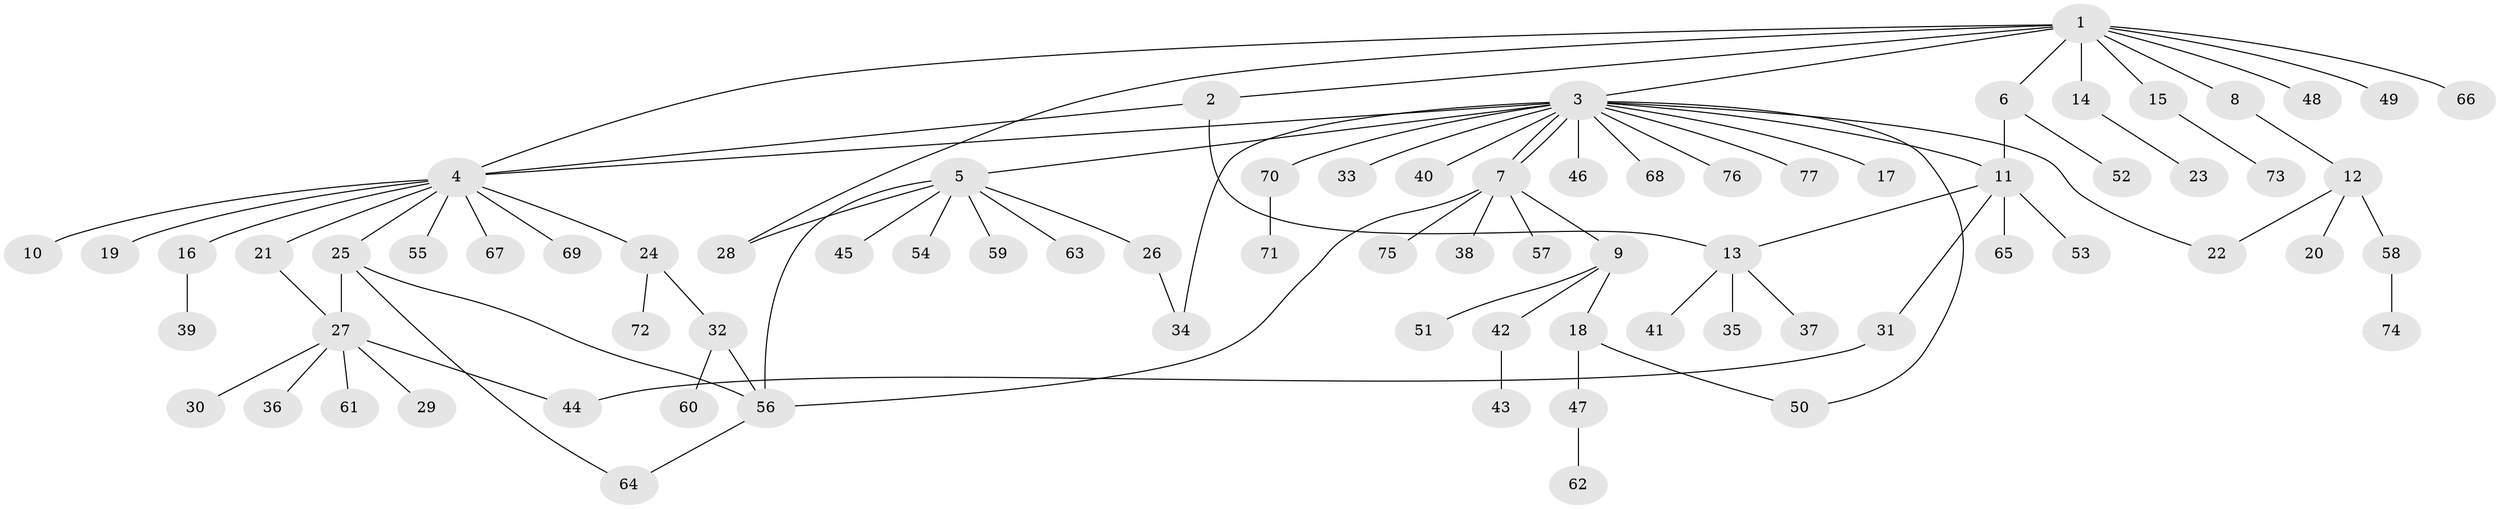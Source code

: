 // coarse degree distribution, {11: 0.017543859649122806, 17: 0.017543859649122806, 10: 0.017543859649122806, 8: 0.017543859649122806, 2: 0.17543859649122806, 6: 0.03508771929824561, 5: 0.03508771929824561, 1: 0.6140350877192983, 4: 0.05263157894736842, 3: 0.017543859649122806}
// Generated by graph-tools (version 1.1) at 2025/41/03/06/25 10:41:47]
// undirected, 77 vertices, 91 edges
graph export_dot {
graph [start="1"]
  node [color=gray90,style=filled];
  1;
  2;
  3;
  4;
  5;
  6;
  7;
  8;
  9;
  10;
  11;
  12;
  13;
  14;
  15;
  16;
  17;
  18;
  19;
  20;
  21;
  22;
  23;
  24;
  25;
  26;
  27;
  28;
  29;
  30;
  31;
  32;
  33;
  34;
  35;
  36;
  37;
  38;
  39;
  40;
  41;
  42;
  43;
  44;
  45;
  46;
  47;
  48;
  49;
  50;
  51;
  52;
  53;
  54;
  55;
  56;
  57;
  58;
  59;
  60;
  61;
  62;
  63;
  64;
  65;
  66;
  67;
  68;
  69;
  70;
  71;
  72;
  73;
  74;
  75;
  76;
  77;
  1 -- 2;
  1 -- 3;
  1 -- 4;
  1 -- 6;
  1 -- 8;
  1 -- 14;
  1 -- 15;
  1 -- 28;
  1 -- 48;
  1 -- 49;
  1 -- 66;
  2 -- 4;
  2 -- 13;
  3 -- 4;
  3 -- 5;
  3 -- 7;
  3 -- 7;
  3 -- 11;
  3 -- 17;
  3 -- 22;
  3 -- 33;
  3 -- 34;
  3 -- 40;
  3 -- 46;
  3 -- 50;
  3 -- 68;
  3 -- 70;
  3 -- 76;
  3 -- 77;
  4 -- 10;
  4 -- 16;
  4 -- 19;
  4 -- 21;
  4 -- 24;
  4 -- 25;
  4 -- 55;
  4 -- 67;
  4 -- 69;
  5 -- 26;
  5 -- 28;
  5 -- 45;
  5 -- 54;
  5 -- 56;
  5 -- 59;
  5 -- 63;
  6 -- 11;
  6 -- 52;
  7 -- 9;
  7 -- 38;
  7 -- 56;
  7 -- 57;
  7 -- 75;
  8 -- 12;
  9 -- 18;
  9 -- 42;
  9 -- 51;
  11 -- 13;
  11 -- 31;
  11 -- 53;
  11 -- 65;
  12 -- 20;
  12 -- 22;
  12 -- 58;
  13 -- 35;
  13 -- 37;
  13 -- 41;
  14 -- 23;
  15 -- 73;
  16 -- 39;
  18 -- 47;
  18 -- 50;
  21 -- 27;
  24 -- 32;
  24 -- 72;
  25 -- 27;
  25 -- 56;
  25 -- 64;
  26 -- 34;
  27 -- 29;
  27 -- 30;
  27 -- 36;
  27 -- 44;
  27 -- 61;
  31 -- 44;
  32 -- 56;
  32 -- 60;
  42 -- 43;
  47 -- 62;
  56 -- 64;
  58 -- 74;
  70 -- 71;
}
